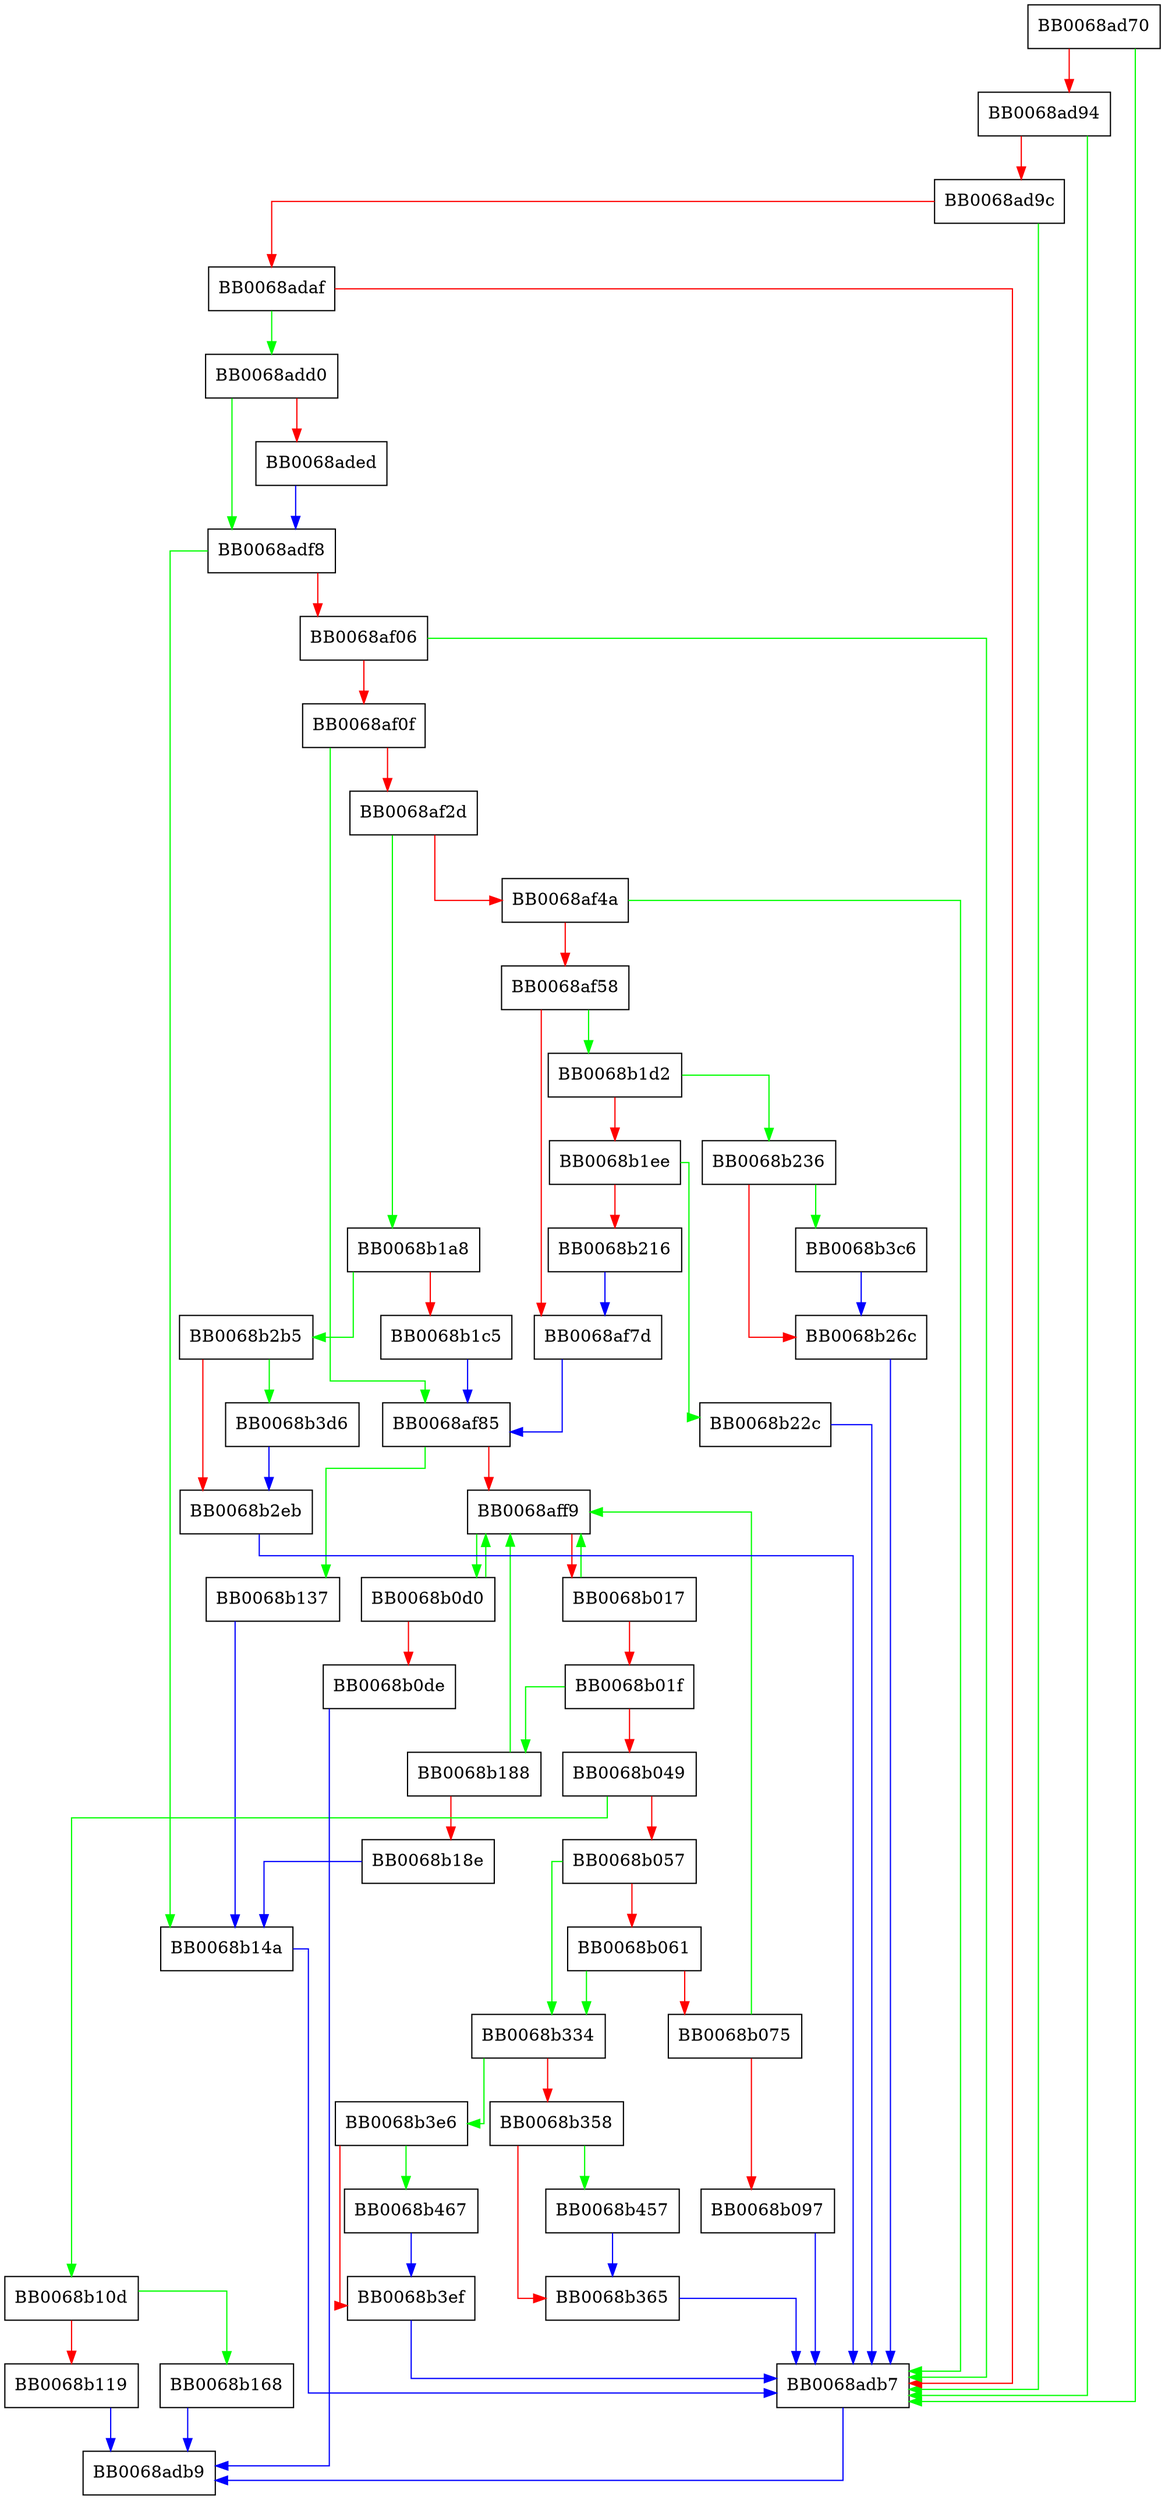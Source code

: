 digraph afalg_do_cipher {
  node [shape="box"];
  graph [splines=ortho];
  BB0068ad70 -> BB0068adb7 [color="green"];
  BB0068ad70 -> BB0068ad94 [color="red"];
  BB0068ad94 -> BB0068adb7 [color="green"];
  BB0068ad94 -> BB0068ad9c [color="red"];
  BB0068ad9c -> BB0068adb7 [color="green"];
  BB0068ad9c -> BB0068adaf [color="red"];
  BB0068adaf -> BB0068add0 [color="green"];
  BB0068adaf -> BB0068adb7 [color="red"];
  BB0068adb7 -> BB0068adb9 [color="blue"];
  BB0068add0 -> BB0068adf8 [color="green"];
  BB0068add0 -> BB0068aded [color="red"];
  BB0068aded -> BB0068adf8 [color="blue"];
  BB0068adf8 -> BB0068b14a [color="green"];
  BB0068adf8 -> BB0068af06 [color="red"];
  BB0068af06 -> BB0068adb7 [color="green"];
  BB0068af06 -> BB0068af0f [color="red"];
  BB0068af0f -> BB0068af85 [color="green"];
  BB0068af0f -> BB0068af2d [color="red"];
  BB0068af2d -> BB0068b1a8 [color="green"];
  BB0068af2d -> BB0068af4a [color="red"];
  BB0068af4a -> BB0068adb7 [color="green"];
  BB0068af4a -> BB0068af58 [color="red"];
  BB0068af58 -> BB0068b1d2 [color="green"];
  BB0068af58 -> BB0068af7d [color="red"];
  BB0068af7d -> BB0068af85 [color="blue"];
  BB0068af85 -> BB0068b137 [color="green"];
  BB0068af85 -> BB0068aff9 [color="red"];
  BB0068aff9 -> BB0068b0d0 [color="green"];
  BB0068aff9 -> BB0068b017 [color="red"];
  BB0068b017 -> BB0068aff9 [color="green"];
  BB0068b017 -> BB0068b01f [color="red"];
  BB0068b01f -> BB0068b188 [color="green"];
  BB0068b01f -> BB0068b049 [color="red"];
  BB0068b049 -> BB0068b10d [color="green"];
  BB0068b049 -> BB0068b057 [color="red"];
  BB0068b057 -> BB0068b334 [color="green"];
  BB0068b057 -> BB0068b061 [color="red"];
  BB0068b061 -> BB0068b334 [color="green"];
  BB0068b061 -> BB0068b075 [color="red"];
  BB0068b075 -> BB0068aff9 [color="green"];
  BB0068b075 -> BB0068b097 [color="red"];
  BB0068b097 -> BB0068adb7 [color="blue"];
  BB0068b0d0 -> BB0068aff9 [color="green"];
  BB0068b0d0 -> BB0068b0de [color="red"];
  BB0068b0de -> BB0068adb9 [color="blue"];
  BB0068b10d -> BB0068b168 [color="green"];
  BB0068b10d -> BB0068b119 [color="red"];
  BB0068b119 -> BB0068adb9 [color="blue"];
  BB0068b137 -> BB0068b14a [color="blue"];
  BB0068b14a -> BB0068adb7 [color="blue"];
  BB0068b168 -> BB0068adb9 [color="blue"];
  BB0068b188 -> BB0068aff9 [color="green"];
  BB0068b188 -> BB0068b18e [color="red"];
  BB0068b18e -> BB0068b14a [color="blue"];
  BB0068b1a8 -> BB0068b2b5 [color="green"];
  BB0068b1a8 -> BB0068b1c5 [color="red"];
  BB0068b1c5 -> BB0068af85 [color="blue"];
  BB0068b1d2 -> BB0068b236 [color="green"];
  BB0068b1d2 -> BB0068b1ee [color="red"];
  BB0068b1ee -> BB0068b22c [color="green"];
  BB0068b1ee -> BB0068b216 [color="red"];
  BB0068b216 -> BB0068af7d [color="blue"];
  BB0068b22c -> BB0068adb7 [color="blue"];
  BB0068b236 -> BB0068b3c6 [color="green"];
  BB0068b236 -> BB0068b26c [color="red"];
  BB0068b26c -> BB0068adb7 [color="blue"];
  BB0068b2b5 -> BB0068b3d6 [color="green"];
  BB0068b2b5 -> BB0068b2eb [color="red"];
  BB0068b2eb -> BB0068adb7 [color="blue"];
  BB0068b334 -> BB0068b3e6 [color="green"];
  BB0068b334 -> BB0068b358 [color="red"];
  BB0068b358 -> BB0068b457 [color="green"];
  BB0068b358 -> BB0068b365 [color="red"];
  BB0068b365 -> BB0068adb7 [color="blue"];
  BB0068b3c6 -> BB0068b26c [color="blue"];
  BB0068b3d6 -> BB0068b2eb [color="blue"];
  BB0068b3e6 -> BB0068b467 [color="green"];
  BB0068b3e6 -> BB0068b3ef [color="red"];
  BB0068b3ef -> BB0068adb7 [color="blue"];
  BB0068b457 -> BB0068b365 [color="blue"];
  BB0068b467 -> BB0068b3ef [color="blue"];
}